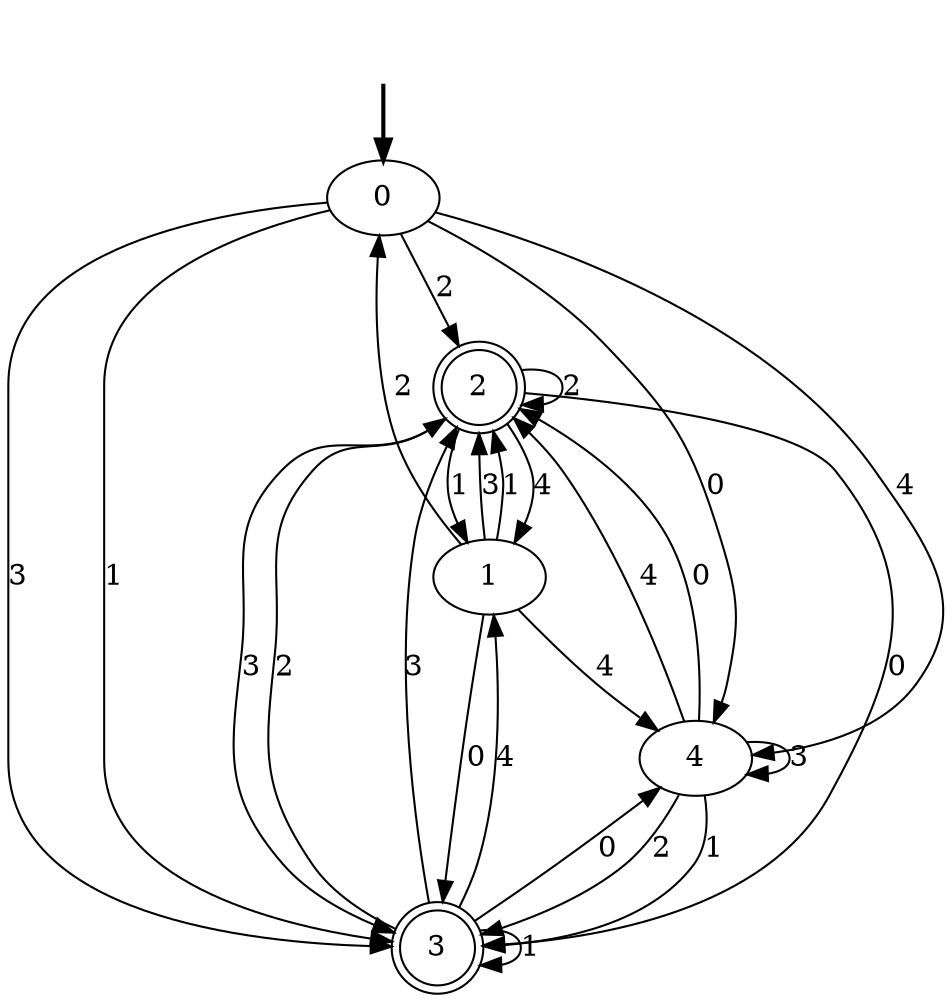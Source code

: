 digraph {
	fake [style=invisible]
	0 [root=true]
	1
	2 [shape=doublecircle]
	3 [shape=doublecircle]
	4
	fake -> 0 [style=bold]
	1 -> 2 [label=3]
	3 -> 2 [label=2]
	4 -> 4 [label=3]
	1 -> 3 [label=0]
	1 -> 2 [label=1]
	2 -> 3 [label=0]
	1 -> 0 [label=2]
	4 -> 2 [label=4]
	4 -> 2 [label=0]
	0 -> 2 [label=2]
	2 -> 1 [label=1]
	2 -> 2 [label=2]
	3 -> 1 [label=4]
	3 -> 3 [label=1]
	4 -> 3 [label=1]
	0 -> 3 [label=3]
	3 -> 4 [label=0]
	0 -> 4 [label=0]
	3 -> 2 [label=3]
	2 -> 1 [label=4]
	0 -> 3 [label=1]
	0 -> 4 [label=4]
	2 -> 3 [label=3]
	4 -> 3 [label=2]
	1 -> 4 [label=4]
}
